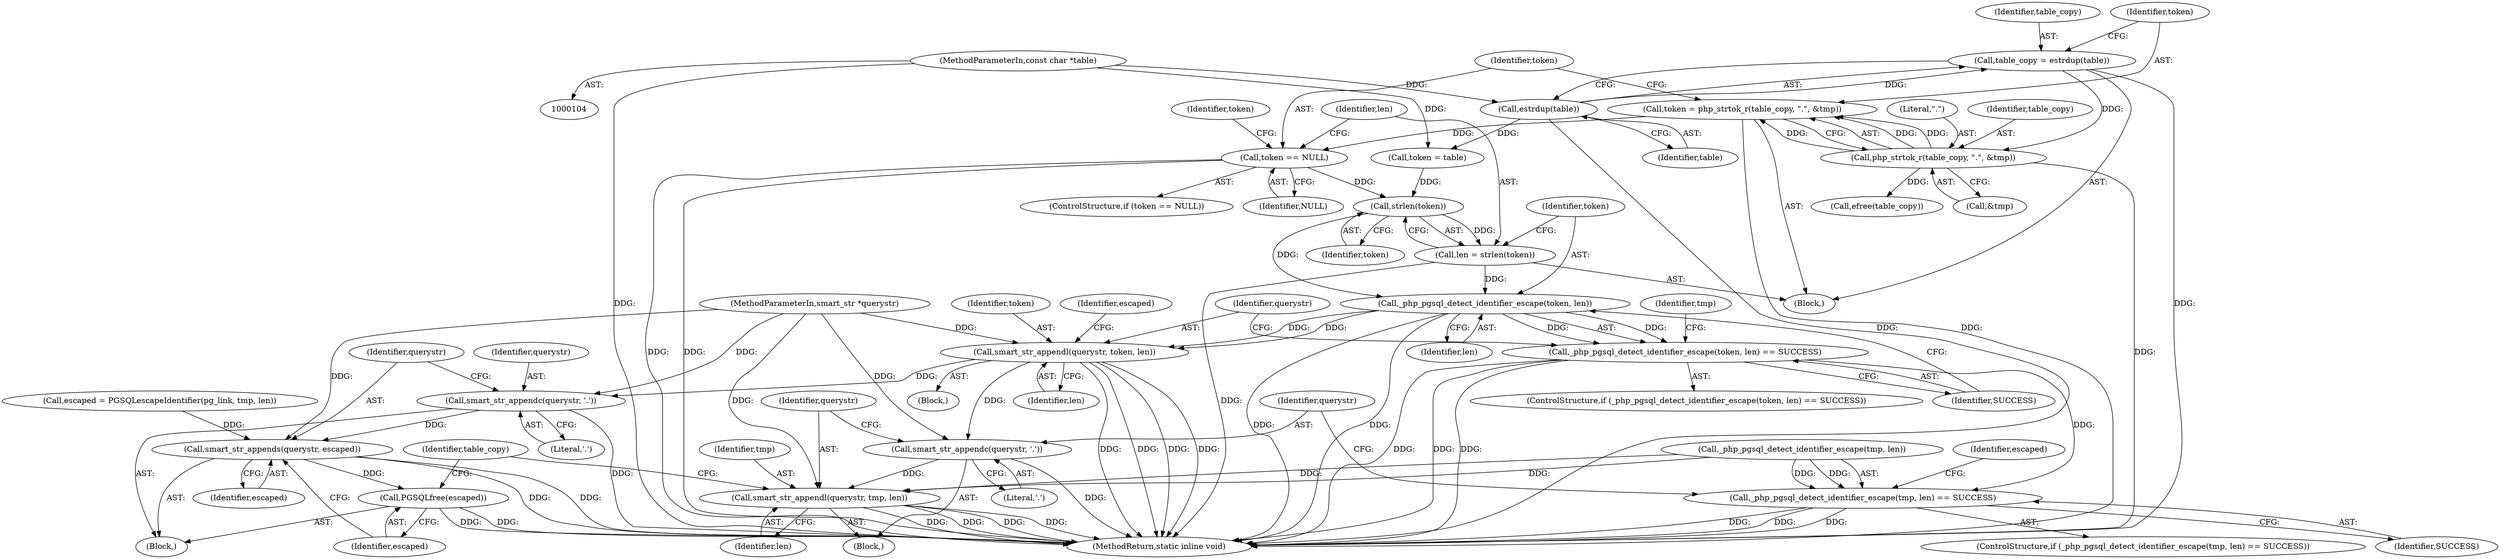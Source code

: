 digraph "0_php_124fb22a13fafa3648e4e15b4f207c7096d8155e_0@API" {
"1000118" [label="(Call,token = php_strtok_r(table_copy, \".\", &tmp))"];
"1000120" [label="(Call,php_strtok_r(table_copy, \".\", &tmp))"];
"1000114" [label="(Call,table_copy = estrdup(table))"];
"1000116" [label="(Call,estrdup(table))"];
"1000107" [label="(MethodParameterIn,const char *table)"];
"1000126" [label="(Call,token == NULL)"];
"1000135" [label="(Call,strlen(token))"];
"1000133" [label="(Call,len = strlen(token))"];
"1000139" [label="(Call,_php_pgsql_detect_identifier_escape(token, len))"];
"1000138" [label="(Call,_php_pgsql_detect_identifier_escape(token, len) == SUCCESS)"];
"1000161" [label="(Call,_php_pgsql_detect_identifier_escape(tmp, len) == SUCCESS)"];
"1000144" [label="(Call,smart_str_appendl(querystr, token, len))"];
"1000167" [label="(Call,smart_str_appendc(querystr, '.'))"];
"1000170" [label="(Call,smart_str_appendl(querystr, tmp, len))"];
"1000182" [label="(Call,smart_str_appendc(querystr, '.'))"];
"1000185" [label="(Call,smart_str_appends(querystr, escaped))"];
"1000188" [label="(Call,PGSQLfree(escaped))"];
"1000108" [label="(Block,)"];
"1000116" [label="(Call,estrdup(table))"];
"1000130" [label="(Call,token = table)"];
"1000189" [label="(Identifier,escaped)"];
"1000184" [label="(Literal,'.')"];
"1000142" [label="(Identifier,SUCCESS)"];
"1000117" [label="(Identifier,table)"];
"1000125" [label="(ControlStructure,if (token == NULL))"];
"1000138" [label="(Call,_php_pgsql_detect_identifier_escape(token, len) == SUCCESS)"];
"1000145" [label="(Identifier,querystr)"];
"1000182" [label="(Call,smart_str_appendc(querystr, '.'))"];
"1000170" [label="(Call,smart_str_appendl(querystr, tmp, len))"];
"1000114" [label="(Call,table_copy = estrdup(table))"];
"1000136" [label="(Identifier,token)"];
"1000167" [label="(Call,smart_str_appendc(querystr, '.'))"];
"1000120" [label="(Call,php_strtok_r(table_copy, \".\", &tmp))"];
"1000115" [label="(Identifier,table_copy)"];
"1000144" [label="(Call,smart_str_appendl(querystr, token, len))"];
"1000166" [label="(Block,)"];
"1000127" [label="(Identifier,token)"];
"1000119" [label="(Identifier,token)"];
"1000133" [label="(Call,len = strlen(token))"];
"1000118" [label="(Call,token = php_strtok_r(table_copy, \".\", &tmp))"];
"1000140" [label="(Identifier,token)"];
"1000141" [label="(Identifier,len)"];
"1000135" [label="(Call,strlen(token))"];
"1000173" [label="(Identifier,len)"];
"1000123" [label="(Call,&tmp)"];
"1000190" [label="(Call,efree(table_copy))"];
"1000191" [label="(Identifier,table_copy)"];
"1000186" [label="(Identifier,querystr)"];
"1000147" [label="(Identifier,len)"];
"1000137" [label="(ControlStructure,if (_php_pgsql_detect_identifier_escape(token, len) == SUCCESS))"];
"1000168" [label="(Identifier,querystr)"];
"1000187" [label="(Identifier,escaped)"];
"1000131" [label="(Identifier,token)"];
"1000152" [label="(Identifier,tmp)"];
"1000176" [label="(Call,escaped = PGSQLescapeIdentifier(pg_link, tmp, len))"];
"1000128" [label="(Identifier,NULL)"];
"1000165" [label="(Identifier,SUCCESS)"];
"1000149" [label="(Identifier,escaped)"];
"1000175" [label="(Block,)"];
"1000172" [label="(Identifier,tmp)"];
"1000192" [label="(MethodReturn,static inline void)"];
"1000161" [label="(Call,_php_pgsql_detect_identifier_escape(tmp, len) == SUCCESS)"];
"1000183" [label="(Identifier,querystr)"];
"1000107" [label="(MethodParameterIn,const char *table)"];
"1000185" [label="(Call,smart_str_appends(querystr, escaped))"];
"1000134" [label="(Identifier,len)"];
"1000177" [label="(Identifier,escaped)"];
"1000139" [label="(Call,_php_pgsql_detect_identifier_escape(token, len))"];
"1000122" [label="(Literal,\".\")"];
"1000169" [label="(Literal,'.')"];
"1000160" [label="(ControlStructure,if (_php_pgsql_detect_identifier_escape(tmp, len) == SUCCESS))"];
"1000162" [label="(Call,_php_pgsql_detect_identifier_escape(tmp, len))"];
"1000143" [label="(Block,)"];
"1000171" [label="(Identifier,querystr)"];
"1000126" [label="(Call,token == NULL)"];
"1000146" [label="(Identifier,token)"];
"1000105" [label="(MethodParameterIn,smart_str *querystr)"];
"1000121" [label="(Identifier,table_copy)"];
"1000188" [label="(Call,PGSQLfree(escaped))"];
"1000118" -> "1000108"  [label="AST: "];
"1000118" -> "1000120"  [label="CFG: "];
"1000119" -> "1000118"  [label="AST: "];
"1000120" -> "1000118"  [label="AST: "];
"1000127" -> "1000118"  [label="CFG: "];
"1000118" -> "1000192"  [label="DDG: "];
"1000120" -> "1000118"  [label="DDG: "];
"1000120" -> "1000118"  [label="DDG: "];
"1000120" -> "1000118"  [label="DDG: "];
"1000118" -> "1000126"  [label="DDG: "];
"1000120" -> "1000123"  [label="CFG: "];
"1000121" -> "1000120"  [label="AST: "];
"1000122" -> "1000120"  [label="AST: "];
"1000123" -> "1000120"  [label="AST: "];
"1000120" -> "1000192"  [label="DDG: "];
"1000114" -> "1000120"  [label="DDG: "];
"1000120" -> "1000190"  [label="DDG: "];
"1000114" -> "1000108"  [label="AST: "];
"1000114" -> "1000116"  [label="CFG: "];
"1000115" -> "1000114"  [label="AST: "];
"1000116" -> "1000114"  [label="AST: "];
"1000119" -> "1000114"  [label="CFG: "];
"1000114" -> "1000192"  [label="DDG: "];
"1000116" -> "1000114"  [label="DDG: "];
"1000116" -> "1000117"  [label="CFG: "];
"1000117" -> "1000116"  [label="AST: "];
"1000116" -> "1000192"  [label="DDG: "];
"1000107" -> "1000116"  [label="DDG: "];
"1000116" -> "1000130"  [label="DDG: "];
"1000107" -> "1000104"  [label="AST: "];
"1000107" -> "1000192"  [label="DDG: "];
"1000107" -> "1000130"  [label="DDG: "];
"1000126" -> "1000125"  [label="AST: "];
"1000126" -> "1000128"  [label="CFG: "];
"1000127" -> "1000126"  [label="AST: "];
"1000128" -> "1000126"  [label="AST: "];
"1000131" -> "1000126"  [label="CFG: "];
"1000134" -> "1000126"  [label="CFG: "];
"1000126" -> "1000192"  [label="DDG: "];
"1000126" -> "1000192"  [label="DDG: "];
"1000126" -> "1000135"  [label="DDG: "];
"1000135" -> "1000133"  [label="AST: "];
"1000135" -> "1000136"  [label="CFG: "];
"1000136" -> "1000135"  [label="AST: "];
"1000133" -> "1000135"  [label="CFG: "];
"1000135" -> "1000133"  [label="DDG: "];
"1000130" -> "1000135"  [label="DDG: "];
"1000135" -> "1000139"  [label="DDG: "];
"1000133" -> "1000108"  [label="AST: "];
"1000134" -> "1000133"  [label="AST: "];
"1000140" -> "1000133"  [label="CFG: "];
"1000133" -> "1000192"  [label="DDG: "];
"1000133" -> "1000139"  [label="DDG: "];
"1000139" -> "1000138"  [label="AST: "];
"1000139" -> "1000141"  [label="CFG: "];
"1000140" -> "1000139"  [label="AST: "];
"1000141" -> "1000139"  [label="AST: "];
"1000142" -> "1000139"  [label="CFG: "];
"1000139" -> "1000192"  [label="DDG: "];
"1000139" -> "1000192"  [label="DDG: "];
"1000139" -> "1000138"  [label="DDG: "];
"1000139" -> "1000138"  [label="DDG: "];
"1000139" -> "1000144"  [label="DDG: "];
"1000139" -> "1000144"  [label="DDG: "];
"1000138" -> "1000137"  [label="AST: "];
"1000138" -> "1000142"  [label="CFG: "];
"1000142" -> "1000138"  [label="AST: "];
"1000145" -> "1000138"  [label="CFG: "];
"1000152" -> "1000138"  [label="CFG: "];
"1000138" -> "1000192"  [label="DDG: "];
"1000138" -> "1000192"  [label="DDG: "];
"1000138" -> "1000192"  [label="DDG: "];
"1000138" -> "1000161"  [label="DDG: "];
"1000161" -> "1000160"  [label="AST: "];
"1000161" -> "1000165"  [label="CFG: "];
"1000162" -> "1000161"  [label="AST: "];
"1000165" -> "1000161"  [label="AST: "];
"1000168" -> "1000161"  [label="CFG: "];
"1000177" -> "1000161"  [label="CFG: "];
"1000161" -> "1000192"  [label="DDG: "];
"1000161" -> "1000192"  [label="DDG: "];
"1000161" -> "1000192"  [label="DDG: "];
"1000162" -> "1000161"  [label="DDG: "];
"1000162" -> "1000161"  [label="DDG: "];
"1000144" -> "1000143"  [label="AST: "];
"1000144" -> "1000147"  [label="CFG: "];
"1000145" -> "1000144"  [label="AST: "];
"1000146" -> "1000144"  [label="AST: "];
"1000147" -> "1000144"  [label="AST: "];
"1000149" -> "1000144"  [label="CFG: "];
"1000144" -> "1000192"  [label="DDG: "];
"1000144" -> "1000192"  [label="DDG: "];
"1000144" -> "1000192"  [label="DDG: "];
"1000144" -> "1000192"  [label="DDG: "];
"1000105" -> "1000144"  [label="DDG: "];
"1000144" -> "1000167"  [label="DDG: "];
"1000144" -> "1000182"  [label="DDG: "];
"1000167" -> "1000166"  [label="AST: "];
"1000167" -> "1000169"  [label="CFG: "];
"1000168" -> "1000167"  [label="AST: "];
"1000169" -> "1000167"  [label="AST: "];
"1000171" -> "1000167"  [label="CFG: "];
"1000167" -> "1000192"  [label="DDG: "];
"1000105" -> "1000167"  [label="DDG: "];
"1000167" -> "1000170"  [label="DDG: "];
"1000170" -> "1000166"  [label="AST: "];
"1000170" -> "1000173"  [label="CFG: "];
"1000171" -> "1000170"  [label="AST: "];
"1000172" -> "1000170"  [label="AST: "];
"1000173" -> "1000170"  [label="AST: "];
"1000191" -> "1000170"  [label="CFG: "];
"1000170" -> "1000192"  [label="DDG: "];
"1000170" -> "1000192"  [label="DDG: "];
"1000170" -> "1000192"  [label="DDG: "];
"1000170" -> "1000192"  [label="DDG: "];
"1000105" -> "1000170"  [label="DDG: "];
"1000162" -> "1000170"  [label="DDG: "];
"1000162" -> "1000170"  [label="DDG: "];
"1000182" -> "1000175"  [label="AST: "];
"1000182" -> "1000184"  [label="CFG: "];
"1000183" -> "1000182"  [label="AST: "];
"1000184" -> "1000182"  [label="AST: "];
"1000186" -> "1000182"  [label="CFG: "];
"1000182" -> "1000192"  [label="DDG: "];
"1000105" -> "1000182"  [label="DDG: "];
"1000182" -> "1000185"  [label="DDG: "];
"1000185" -> "1000175"  [label="AST: "];
"1000185" -> "1000187"  [label="CFG: "];
"1000186" -> "1000185"  [label="AST: "];
"1000187" -> "1000185"  [label="AST: "];
"1000189" -> "1000185"  [label="CFG: "];
"1000185" -> "1000192"  [label="DDG: "];
"1000185" -> "1000192"  [label="DDG: "];
"1000105" -> "1000185"  [label="DDG: "];
"1000176" -> "1000185"  [label="DDG: "];
"1000185" -> "1000188"  [label="DDG: "];
"1000188" -> "1000175"  [label="AST: "];
"1000188" -> "1000189"  [label="CFG: "];
"1000189" -> "1000188"  [label="AST: "];
"1000191" -> "1000188"  [label="CFG: "];
"1000188" -> "1000192"  [label="DDG: "];
"1000188" -> "1000192"  [label="DDG: "];
}
